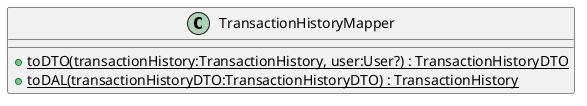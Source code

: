 @startuml
class TransactionHistoryMapper {
    + {static} toDTO(transactionHistory:TransactionHistory, user:User?) : TransactionHistoryDTO
    + {static} toDAL(transactionHistoryDTO:TransactionHistoryDTO) : TransactionHistory
}
@enduml
